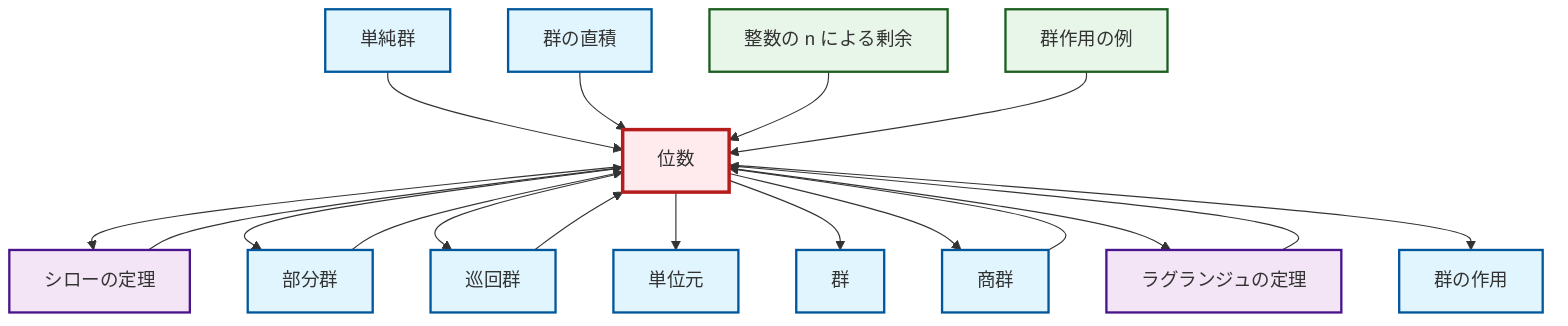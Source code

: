 graph TD
    classDef definition fill:#e1f5fe,stroke:#01579b,stroke-width:2px
    classDef theorem fill:#f3e5f5,stroke:#4a148c,stroke-width:2px
    classDef axiom fill:#fff3e0,stroke:#e65100,stroke-width:2px
    classDef example fill:#e8f5e9,stroke:#1b5e20,stroke-width:2px
    classDef current fill:#ffebee,stroke:#b71c1c,stroke-width:3px
    def-order["位数"]:::definition
    def-group["群"]:::definition
    ex-group-action-examples["群作用の例"]:::example
    ex-quotient-integers-mod-n["整数の n による剰余"]:::example
    def-direct-product["群の直積"]:::definition
    def-quotient-group["商群"]:::definition
    def-subgroup["部分群"]:::definition
    thm-sylow["シローの定理"]:::theorem
    def-simple-group["単純群"]:::definition
    def-group-action["群の作用"]:::definition
    def-cyclic-group["巡回群"]:::definition
    def-identity-element["単位元"]:::definition
    thm-lagrange["ラグランジュの定理"]:::theorem
    def-simple-group --> def-order
    def-direct-product --> def-order
    def-order --> thm-sylow
    ex-quotient-integers-mod-n --> def-order
    def-cyclic-group --> def-order
    thm-lagrange --> def-order
    def-order --> def-subgroup
    thm-sylow --> def-order
    def-order --> def-cyclic-group
    def-order --> def-identity-element
    def-order --> def-group
    def-order --> def-quotient-group
    ex-group-action-examples --> def-order
    def-subgroup --> def-order
    def-quotient-group --> def-order
    def-order --> thm-lagrange
    def-order --> def-group-action
    class def-order current